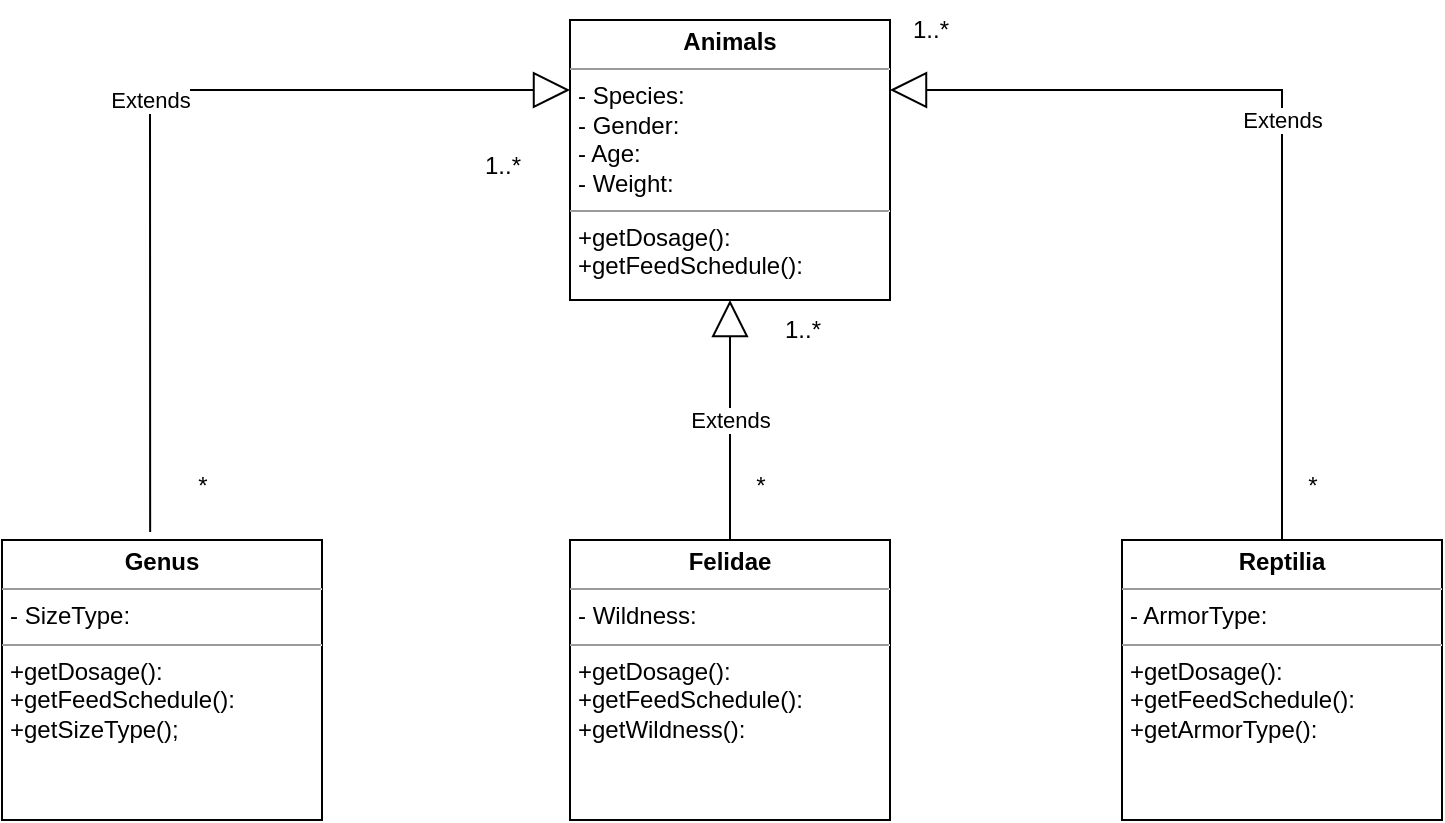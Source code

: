 <mxfile version="22.1.4" type="device">
  <diagram id="C5RBs43oDa-KdzZeNtuy" name="Page-1">
    <mxGraphModel dx="792" dy="1180" grid="1" gridSize="10" guides="1" tooltips="1" connect="1" arrows="1" fold="1" page="1" pageScale="1" pageWidth="827" pageHeight="1169" math="0" shadow="0">
      <root>
        <mxCell id="WIyWlLk6GJQsqaUBKTNV-0" />
        <mxCell id="WIyWlLk6GJQsqaUBKTNV-1" parent="WIyWlLk6GJQsqaUBKTNV-0" />
        <mxCell id="0yGkr2WEriT8rFgiLNdn-0" value="&lt;p style=&quot;margin:0px;margin-top:4px;text-align:center;&quot;&gt;&lt;b&gt;Animals&lt;/b&gt;&lt;/p&gt;&lt;hr size=&quot;1&quot;&gt;&lt;p style=&quot;margin:0px;margin-left:4px;&quot;&gt;- Species:&amp;nbsp;&lt;/p&gt;&lt;p style=&quot;margin:0px;margin-left:4px;&quot;&gt;- Gender:&amp;nbsp;&lt;/p&gt;&lt;p style=&quot;margin:0px;margin-left:4px;&quot;&gt;- Age:&lt;/p&gt;&lt;p style=&quot;margin:0px;margin-left:4px;&quot;&gt;- Weight:&lt;/p&gt;&lt;hr size=&quot;1&quot;&gt;&lt;p style=&quot;margin:0px;margin-left:4px;&quot;&gt;+getDosage():&amp;nbsp;&lt;/p&gt;&lt;p style=&quot;margin:0px;margin-left:4px;&quot;&gt;+getFeedSchedule():&amp;nbsp;&lt;br&gt;&lt;/p&gt;" style="verticalAlign=top;align=left;overflow=fill;fontSize=12;fontFamily=Helvetica;html=1;whiteSpace=wrap;" vertex="1" parent="WIyWlLk6GJQsqaUBKTNV-1">
          <mxGeometry x="334" y="30" width="160" height="140" as="geometry" />
        </mxCell>
        <mxCell id="0yGkr2WEriT8rFgiLNdn-1" value="&lt;p style=&quot;margin:0px;margin-top:4px;text-align:center;&quot;&gt;&lt;b&gt;Genus&lt;/b&gt;&lt;/p&gt;&lt;hr size=&quot;1&quot;&gt;&lt;p style=&quot;margin:0px;margin-left:4px;&quot;&gt;- SizeType:&lt;/p&gt;&lt;hr size=&quot;1&quot;&gt;&lt;p style=&quot;margin:0px;margin-left:4px;&quot;&gt;+getDosage():&amp;nbsp;&lt;/p&gt;&lt;p style=&quot;margin:0px;margin-left:4px;&quot;&gt;+getFeedSchedule():&amp;nbsp;&lt;br&gt;&lt;/p&gt;&lt;p style=&quot;margin:0px;margin-left:4px;&quot;&gt;+getSizeType();&lt;/p&gt;" style="verticalAlign=top;align=left;overflow=fill;fontSize=12;fontFamily=Helvetica;html=1;whiteSpace=wrap;" vertex="1" parent="WIyWlLk6GJQsqaUBKTNV-1">
          <mxGeometry x="50" y="290" width="160" height="140" as="geometry" />
        </mxCell>
        <mxCell id="0yGkr2WEriT8rFgiLNdn-2" value="&lt;p style=&quot;margin:0px;margin-top:4px;text-align:center;&quot;&gt;&lt;b&gt;Felidae&lt;/b&gt;&lt;/p&gt;&lt;hr size=&quot;1&quot;&gt;&lt;p style=&quot;margin:0px;margin-left:4px;&quot;&gt;- Wildness:&lt;/p&gt;&lt;hr size=&quot;1&quot;&gt;&lt;p style=&quot;margin:0px;margin-left:4px;&quot;&gt;+getDosage():&amp;nbsp;&lt;/p&gt;&lt;p style=&quot;margin:0px;margin-left:4px;&quot;&gt;+getFeedSchedule():&lt;/p&gt;&lt;p style=&quot;margin:0px;margin-left:4px;&quot;&gt;+getWildness():&amp;nbsp;&lt;br&gt;&lt;/p&gt;" style="verticalAlign=top;align=left;overflow=fill;fontSize=12;fontFamily=Helvetica;html=1;whiteSpace=wrap;" vertex="1" parent="WIyWlLk6GJQsqaUBKTNV-1">
          <mxGeometry x="334" y="290" width="160" height="140" as="geometry" />
        </mxCell>
        <mxCell id="0yGkr2WEriT8rFgiLNdn-3" value="&lt;p style=&quot;margin:0px;margin-top:4px;text-align:center;&quot;&gt;&lt;b&gt;Reptilia&lt;/b&gt;&lt;/p&gt;&lt;hr size=&quot;1&quot;&gt;&lt;p style=&quot;margin:0px;margin-left:4px;&quot;&gt;- ArmorType:&lt;/p&gt;&lt;hr size=&quot;1&quot;&gt;&lt;p style=&quot;margin:0px;margin-left:4px;&quot;&gt;+getDosage():&amp;nbsp;&lt;/p&gt;&lt;p style=&quot;margin:0px;margin-left:4px;&quot;&gt;+getFeedSchedule():&amp;nbsp;&lt;br&gt;&lt;/p&gt;&lt;p style=&quot;margin:0px;margin-left:4px;&quot;&gt;+getArmorType():&lt;/p&gt;" style="verticalAlign=top;align=left;overflow=fill;fontSize=12;fontFamily=Helvetica;html=1;whiteSpace=wrap;" vertex="1" parent="WIyWlLk6GJQsqaUBKTNV-1">
          <mxGeometry x="610" y="290" width="160" height="140" as="geometry" />
        </mxCell>
        <mxCell id="0yGkr2WEriT8rFgiLNdn-4" value="Extends" style="endArrow=block;endSize=16;endFill=0;html=1;rounded=0;exitX=0.5;exitY=0;exitDx=0;exitDy=0;entryX=1;entryY=0.25;entryDx=0;entryDy=0;" edge="1" parent="WIyWlLk6GJQsqaUBKTNV-1" source="0yGkr2WEriT8rFgiLNdn-3" target="0yGkr2WEriT8rFgiLNdn-0">
          <mxGeometry width="160" relative="1" as="geometry">
            <mxPoint x="600" y="240" as="sourcePoint" />
            <mxPoint x="690" y="80" as="targetPoint" />
            <Array as="points">
              <mxPoint x="690" y="65" />
            </Array>
          </mxGeometry>
        </mxCell>
        <mxCell id="0yGkr2WEriT8rFgiLNdn-5" value="Extends" style="endArrow=block;endSize=16;endFill=0;html=1;rounded=0;entryX=0.5;entryY=1;entryDx=0;entryDy=0;exitX=0.5;exitY=0;exitDx=0;exitDy=0;" edge="1" parent="WIyWlLk6GJQsqaUBKTNV-1" source="0yGkr2WEriT8rFgiLNdn-2" target="0yGkr2WEriT8rFgiLNdn-0">
          <mxGeometry width="160" relative="1" as="geometry">
            <mxPoint x="334" y="240" as="sourcePoint" />
            <mxPoint x="494" y="240" as="targetPoint" />
          </mxGeometry>
        </mxCell>
        <mxCell id="0yGkr2WEriT8rFgiLNdn-6" value="Extends" style="endArrow=block;endSize=16;endFill=0;html=1;rounded=0;entryX=0;entryY=0.25;entryDx=0;entryDy=0;exitX=0.463;exitY=-0.029;exitDx=0;exitDy=0;exitPerimeter=0;" edge="1" parent="WIyWlLk6GJQsqaUBKTNV-1" source="0yGkr2WEriT8rFgiLNdn-1" target="0yGkr2WEriT8rFgiLNdn-0">
          <mxGeometry width="160" relative="1" as="geometry">
            <mxPoint x="80" y="220" as="sourcePoint" />
            <mxPoint x="240" y="220" as="targetPoint" />
            <Array as="points">
              <mxPoint x="124" y="65" />
            </Array>
          </mxGeometry>
        </mxCell>
        <mxCell id="0yGkr2WEriT8rFgiLNdn-7" value="1..*&lt;br&gt;" style="text;html=1;align=center;verticalAlign=middle;resizable=0;points=[];autosize=1;strokeColor=none;fillColor=none;" vertex="1" parent="WIyWlLk6GJQsqaUBKTNV-1">
          <mxGeometry x="280" y="88" width="40" height="30" as="geometry" />
        </mxCell>
        <mxCell id="0yGkr2WEriT8rFgiLNdn-8" value="1..*&lt;br&gt;" style="text;html=1;align=center;verticalAlign=middle;resizable=0;points=[];autosize=1;strokeColor=none;fillColor=none;" vertex="1" parent="WIyWlLk6GJQsqaUBKTNV-1">
          <mxGeometry x="430" y="170" width="40" height="30" as="geometry" />
        </mxCell>
        <mxCell id="0yGkr2WEriT8rFgiLNdn-9" value="1..*&lt;br&gt;" style="text;html=1;align=center;verticalAlign=middle;resizable=0;points=[];autosize=1;strokeColor=none;fillColor=none;" vertex="1" parent="WIyWlLk6GJQsqaUBKTNV-1">
          <mxGeometry x="494" y="20" width="40" height="30" as="geometry" />
        </mxCell>
        <mxCell id="0yGkr2WEriT8rFgiLNdn-10" value="*" style="text;html=1;align=center;verticalAlign=middle;resizable=0;points=[];autosize=1;strokeColor=none;fillColor=none;" vertex="1" parent="WIyWlLk6GJQsqaUBKTNV-1">
          <mxGeometry x="135" y="248" width="30" height="30" as="geometry" />
        </mxCell>
        <mxCell id="0yGkr2WEriT8rFgiLNdn-11" value="*" style="text;html=1;align=center;verticalAlign=middle;resizable=0;points=[];autosize=1;strokeColor=none;fillColor=none;" vertex="1" parent="WIyWlLk6GJQsqaUBKTNV-1">
          <mxGeometry x="414" y="248" width="30" height="30" as="geometry" />
        </mxCell>
        <mxCell id="0yGkr2WEriT8rFgiLNdn-12" value="*" style="text;html=1;align=center;verticalAlign=middle;resizable=0;points=[];autosize=1;strokeColor=none;fillColor=none;" vertex="1" parent="WIyWlLk6GJQsqaUBKTNV-1">
          <mxGeometry x="690" y="248" width="30" height="30" as="geometry" />
        </mxCell>
      </root>
    </mxGraphModel>
  </diagram>
</mxfile>
